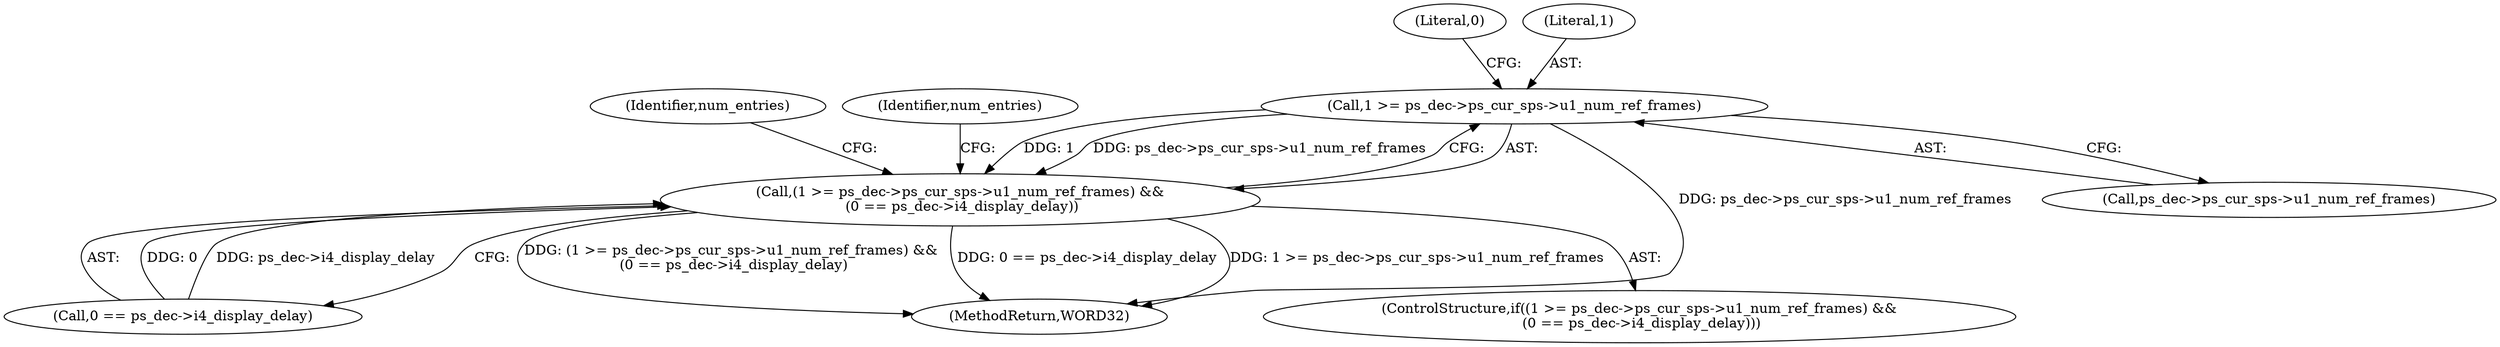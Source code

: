 digraph "0_Android_e629194c62a9a129ce378e08cb1059a8a53f1795_0@pointer" {
"1000767" [label="(Call,1 >= ps_dec->ps_cur_sps->u1_num_ref_frames)"];
"1000766" [label="(Call,(1 >= ps_dec->ps_cur_sps->u1_num_ref_frames) &&\n (0 == ps_dec->i4_display_delay))"];
"1001358" [label="(MethodReturn,WORD32)"];
"1000775" [label="(Literal,0)"];
"1000767" [label="(Call,1 >= ps_dec->ps_cur_sps->u1_num_ref_frames)"];
"1000784" [label="(Identifier,num_entries)"];
"1000774" [label="(Call,0 == ps_dec->i4_display_delay)"];
"1000769" [label="(Call,ps_dec->ps_cur_sps->u1_num_ref_frames)"];
"1000781" [label="(Identifier,num_entries)"];
"1000768" [label="(Literal,1)"];
"1000765" [label="(ControlStructure,if((1 >= ps_dec->ps_cur_sps->u1_num_ref_frames) &&\n (0 == ps_dec->i4_display_delay)))"];
"1000766" [label="(Call,(1 >= ps_dec->ps_cur_sps->u1_num_ref_frames) &&\n (0 == ps_dec->i4_display_delay))"];
"1000767" -> "1000766"  [label="AST: "];
"1000767" -> "1000769"  [label="CFG: "];
"1000768" -> "1000767"  [label="AST: "];
"1000769" -> "1000767"  [label="AST: "];
"1000775" -> "1000767"  [label="CFG: "];
"1000766" -> "1000767"  [label="CFG: "];
"1000767" -> "1001358"  [label="DDG: ps_dec->ps_cur_sps->u1_num_ref_frames"];
"1000767" -> "1000766"  [label="DDG: 1"];
"1000767" -> "1000766"  [label="DDG: ps_dec->ps_cur_sps->u1_num_ref_frames"];
"1000766" -> "1000765"  [label="AST: "];
"1000766" -> "1000774"  [label="CFG: "];
"1000774" -> "1000766"  [label="AST: "];
"1000781" -> "1000766"  [label="CFG: "];
"1000784" -> "1000766"  [label="CFG: "];
"1000766" -> "1001358"  [label="DDG: 1 >= ps_dec->ps_cur_sps->u1_num_ref_frames"];
"1000766" -> "1001358"  [label="DDG: (1 >= ps_dec->ps_cur_sps->u1_num_ref_frames) &&\n (0 == ps_dec->i4_display_delay)"];
"1000766" -> "1001358"  [label="DDG: 0 == ps_dec->i4_display_delay"];
"1000774" -> "1000766"  [label="DDG: 0"];
"1000774" -> "1000766"  [label="DDG: ps_dec->i4_display_delay"];
}
